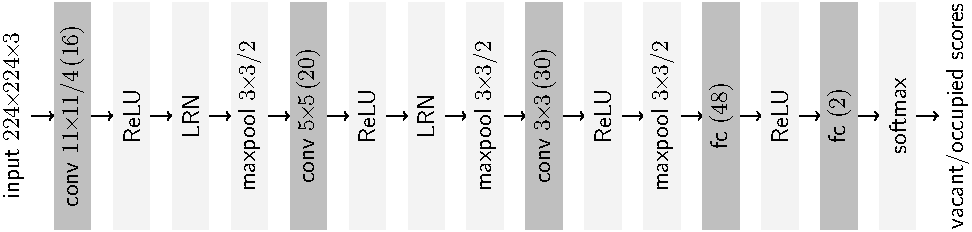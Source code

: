 unitsize(.8cm);
texpreamble("\renewcommand{\rmdefault}{\sfdefault}");
texpreamble("\newcommand{\x}{{\mkern-2mu\times\mkern-2mu}}");
texpreamble("\newcommand{\p}{{\mkern-2mu+\mkern-2mu}}");

real w = .8;
real h = 5;
real wgap = .5;

real full_w = w + wgap;

void layer(string lab="", int l, bool bg=true, bool ar=true) {

    // box start (BL) and end (TR)
    pair start = (l * full_w, 0);
    pair end = start + (w, h);

    // layer label
    // lab = "\textsc{" + lab + "}";
    // lab = replace(lab, "x", "\times");
    // lab = "$" + lab + "$";
    label(rotate(90) * lab, (start + end) / 2);

    // output arrow
    if (ar) {
        pair arrowStart = start + (w, h/2);
        pair arrowEnd = start + (full_w, h/2);
        draw(arrowStart -- arrowEnd, arrow=Arrow(TeXHead));
    }

    if (bg) {
        pen p = gray(0.95);
        if ( (find(lab, "conv") >= 0) || (find(lab, "fc") >= 0) )
            p = mediumgray;
        fill(box(start, end), p);
    }
}

void net(string[] net) {
    int i = 0;
    layer(net[i], 0, false);
    for (i = 1; i < net.length - 1; ++i)
        layer(net[i], i);
    layer(net[i], net.length - 1, false, false);
}

string[] malexnet = new string[] {
    "input $224{\x}224{\x}3$",
    "conv $11{\x}11/4\,(16)$",
    "ReLU",
    "LRN",
    "maxpool $3{\x}3/2$",
    "conv $5{\x}5\,(20)$",
    "ReLU",
    "LRN",
    "maxpool $3{\x}3/2$",
    "conv $3{\x}3\,(30)$",
    "ReLU",
    "maxpool $3{\x}3/2$",
    "fc $(48)$",
    "ReLU",
    "fc $(2)$",
    "softmax",
    "vacant/occupied scores"
};

net(malexnet);


